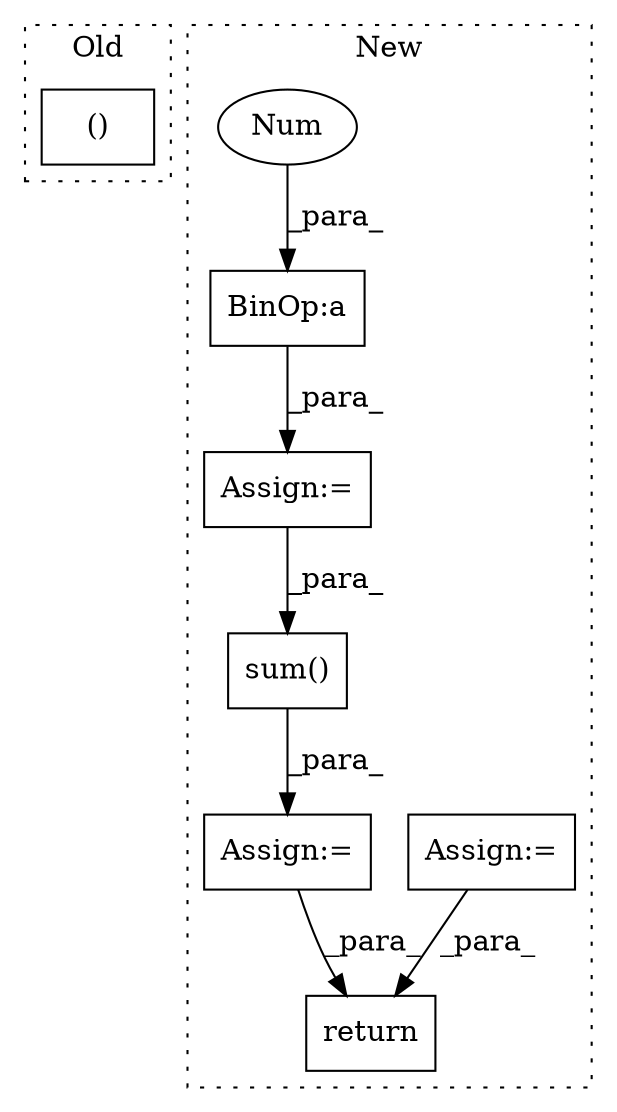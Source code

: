 digraph G {
subgraph cluster0 {
1 [label="()" a="54" s="4702" l="14" shape="box"];
label = "Old";
style="dotted";
}
subgraph cluster1 {
2 [label="sum()" a="75" s="5213,5229" l="10,1" shape="box"];
3 [label="Assign:=" a="68" s="5201" l="3" shape="box"];
4 [label="return" a="93" s="5325" l="7" shape="box"];
5 [label="Assign:=" a="68" s="4885" l="3" shape="box"];
6 [label="BinOp:a" a="82" s="5130" l="3" shape="box"];
7 [label="Num" a="76" s="5127" l="3" shape="ellipse"];
8 [label="Assign:=" a="68" s="5124" l="3" shape="box"];
label = "New";
style="dotted";
}
2 -> 3 [label="_para_"];
3 -> 4 [label="_para_"];
5 -> 4 [label="_para_"];
6 -> 8 [label="_para_"];
7 -> 6 [label="_para_"];
8 -> 2 [label="_para_"];
}
